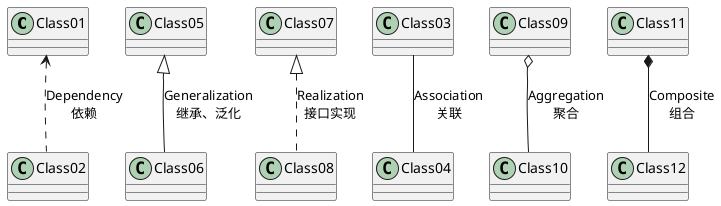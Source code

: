 @startuml
Class01 <.. Class02 : Dependency\n依赖
Class05 <|-- Class06 : Generalization\n继承、泛化
Class07 <|.. Class08 : Realization\n接口实现
Class03 -- Class04 : Association\n关联
Class09 o-- Class10 : Aggregation\n聚合
Class11 *-- Class12 : Composite\n组合
@enduml